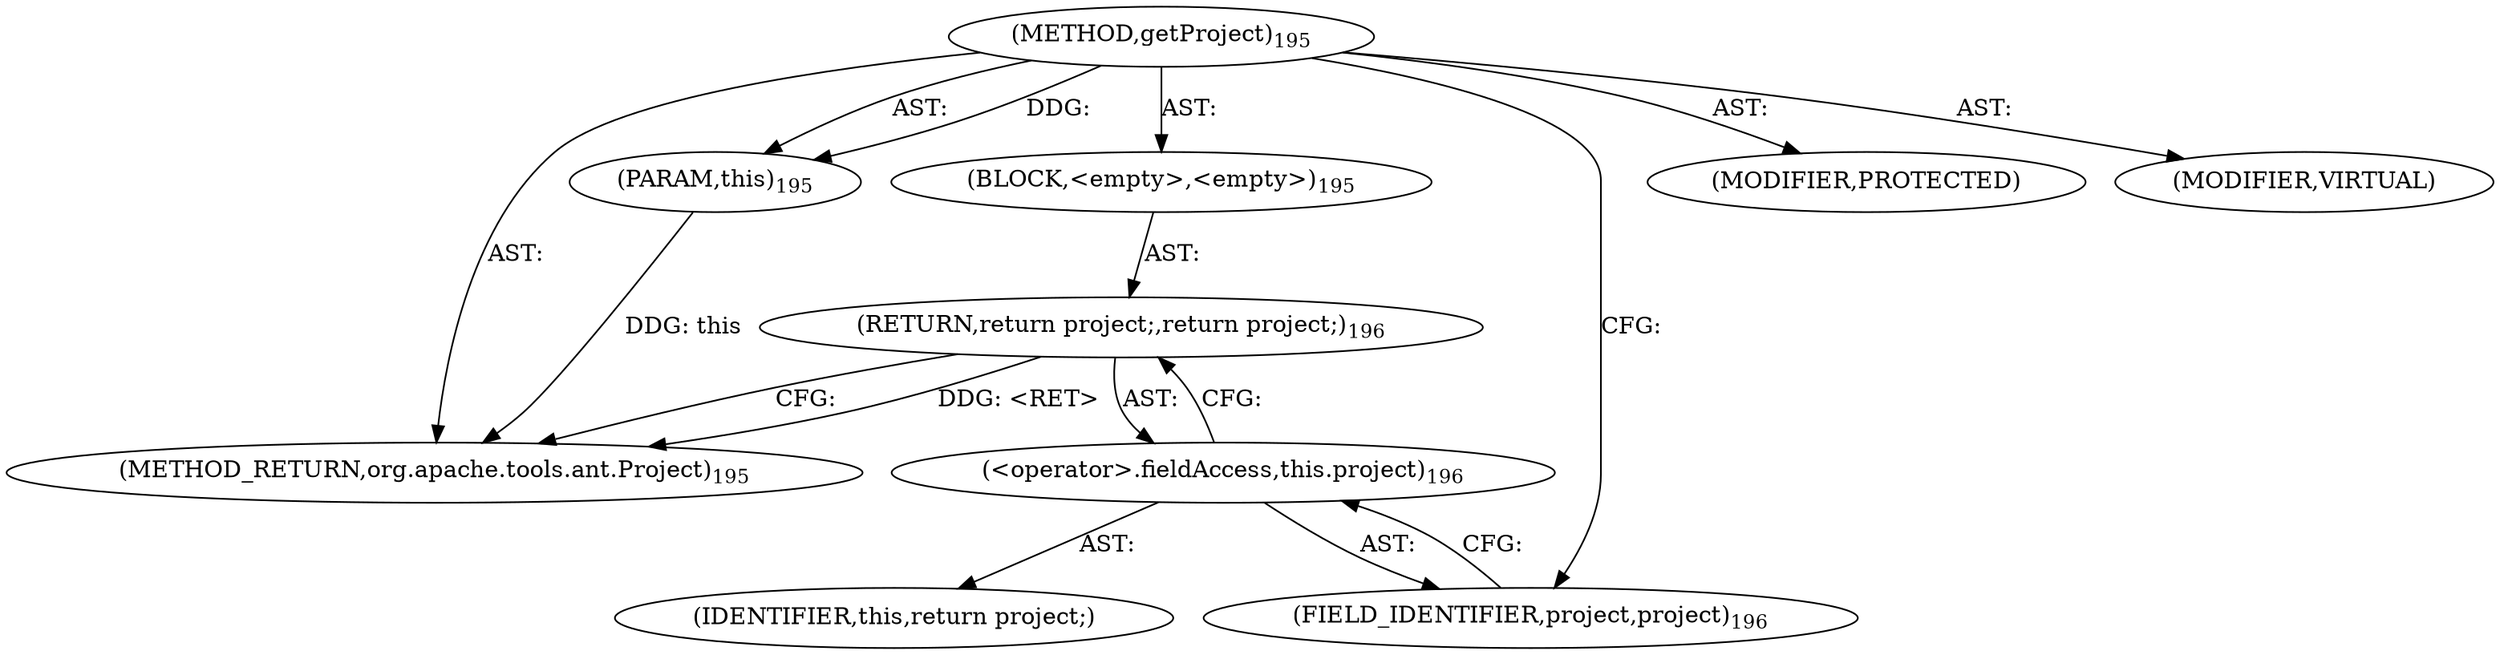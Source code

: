 digraph "getProject" {  
"111669149703" [label = <(METHOD,getProject)<SUB>195</SUB>> ]
"115964117006" [label = <(PARAM,this)<SUB>195</SUB>> ]
"25769803795" [label = <(BLOCK,&lt;empty&gt;,&lt;empty&gt;)<SUB>195</SUB>> ]
"146028888070" [label = <(RETURN,return project;,return project;)<SUB>196</SUB>> ]
"30064771118" [label = <(&lt;operator&gt;.fieldAccess,this.project)<SUB>196</SUB>> ]
"68719476780" [label = <(IDENTIFIER,this,return project;)> ]
"55834574855" [label = <(FIELD_IDENTIFIER,project,project)<SUB>196</SUB>> ]
"133143986194" [label = <(MODIFIER,PROTECTED)> ]
"133143986195" [label = <(MODIFIER,VIRTUAL)> ]
"128849018887" [label = <(METHOD_RETURN,org.apache.tools.ant.Project)<SUB>195</SUB>> ]
  "111669149703" -> "115964117006"  [ label = "AST: "] 
  "111669149703" -> "25769803795"  [ label = "AST: "] 
  "111669149703" -> "133143986194"  [ label = "AST: "] 
  "111669149703" -> "133143986195"  [ label = "AST: "] 
  "111669149703" -> "128849018887"  [ label = "AST: "] 
  "25769803795" -> "146028888070"  [ label = "AST: "] 
  "146028888070" -> "30064771118"  [ label = "AST: "] 
  "30064771118" -> "68719476780"  [ label = "AST: "] 
  "30064771118" -> "55834574855"  [ label = "AST: "] 
  "146028888070" -> "128849018887"  [ label = "CFG: "] 
  "30064771118" -> "146028888070"  [ label = "CFG: "] 
  "55834574855" -> "30064771118"  [ label = "CFG: "] 
  "111669149703" -> "55834574855"  [ label = "CFG: "] 
  "146028888070" -> "128849018887"  [ label = "DDG: &lt;RET&gt;"] 
  "115964117006" -> "128849018887"  [ label = "DDG: this"] 
  "111669149703" -> "115964117006"  [ label = "DDG: "] 
}
